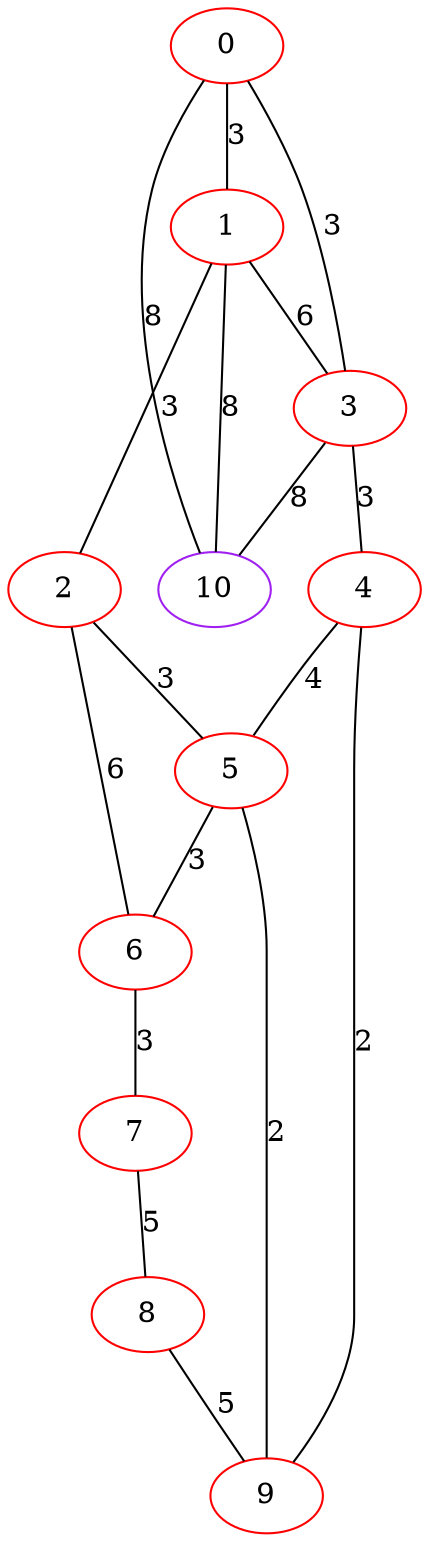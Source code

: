 graph "" {
0 [color=red, weight=1];
1 [color=red, weight=1];
2 [color=red, weight=1];
3 [color=red, weight=1];
4 [color=red, weight=1];
5 [color=red, weight=1];
6 [color=red, weight=1];
7 [color=red, weight=1];
8 [color=red, weight=1];
9 [color=red, weight=1];
10 [color=purple, weight=4];
0 -- 1  [key=0, label=3];
0 -- 10  [key=0, label=8];
0 -- 3  [key=0, label=3];
1 -- 2  [key=0, label=3];
1 -- 3  [key=0, label=6];
1 -- 10  [key=0, label=8];
2 -- 5  [key=0, label=3];
2 -- 6  [key=0, label=6];
3 -- 10  [key=0, label=8];
3 -- 4  [key=0, label=3];
4 -- 9  [key=0, label=2];
4 -- 5  [key=0, label=4];
5 -- 9  [key=0, label=2];
5 -- 6  [key=0, label=3];
6 -- 7  [key=0, label=3];
7 -- 8  [key=0, label=5];
8 -- 9  [key=0, label=5];
}
